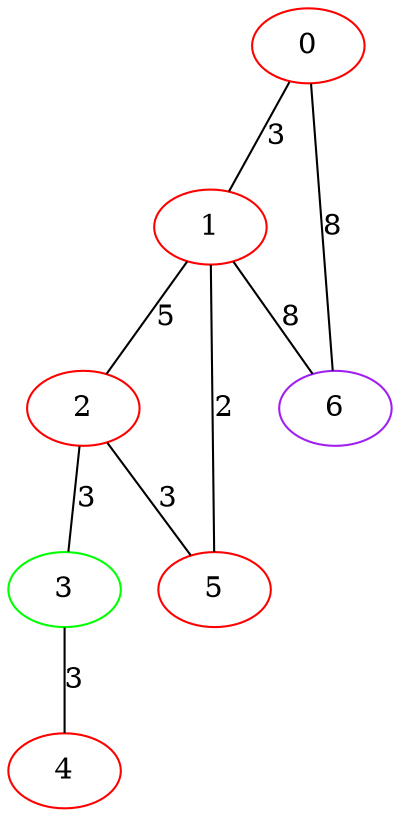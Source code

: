 graph "" {
0 [color=red, weight=1];
1 [color=red, weight=1];
2 [color=red, weight=1];
3 [color=green, weight=2];
4 [color=red, weight=1];
5 [color=red, weight=1];
6 [color=purple, weight=4];
0 -- 1  [key=0, label=3];
0 -- 6  [key=0, label=8];
1 -- 2  [key=0, label=5];
1 -- 5  [key=0, label=2];
1 -- 6  [key=0, label=8];
2 -- 3  [key=0, label=3];
2 -- 5  [key=0, label=3];
3 -- 4  [key=0, label=3];
}

